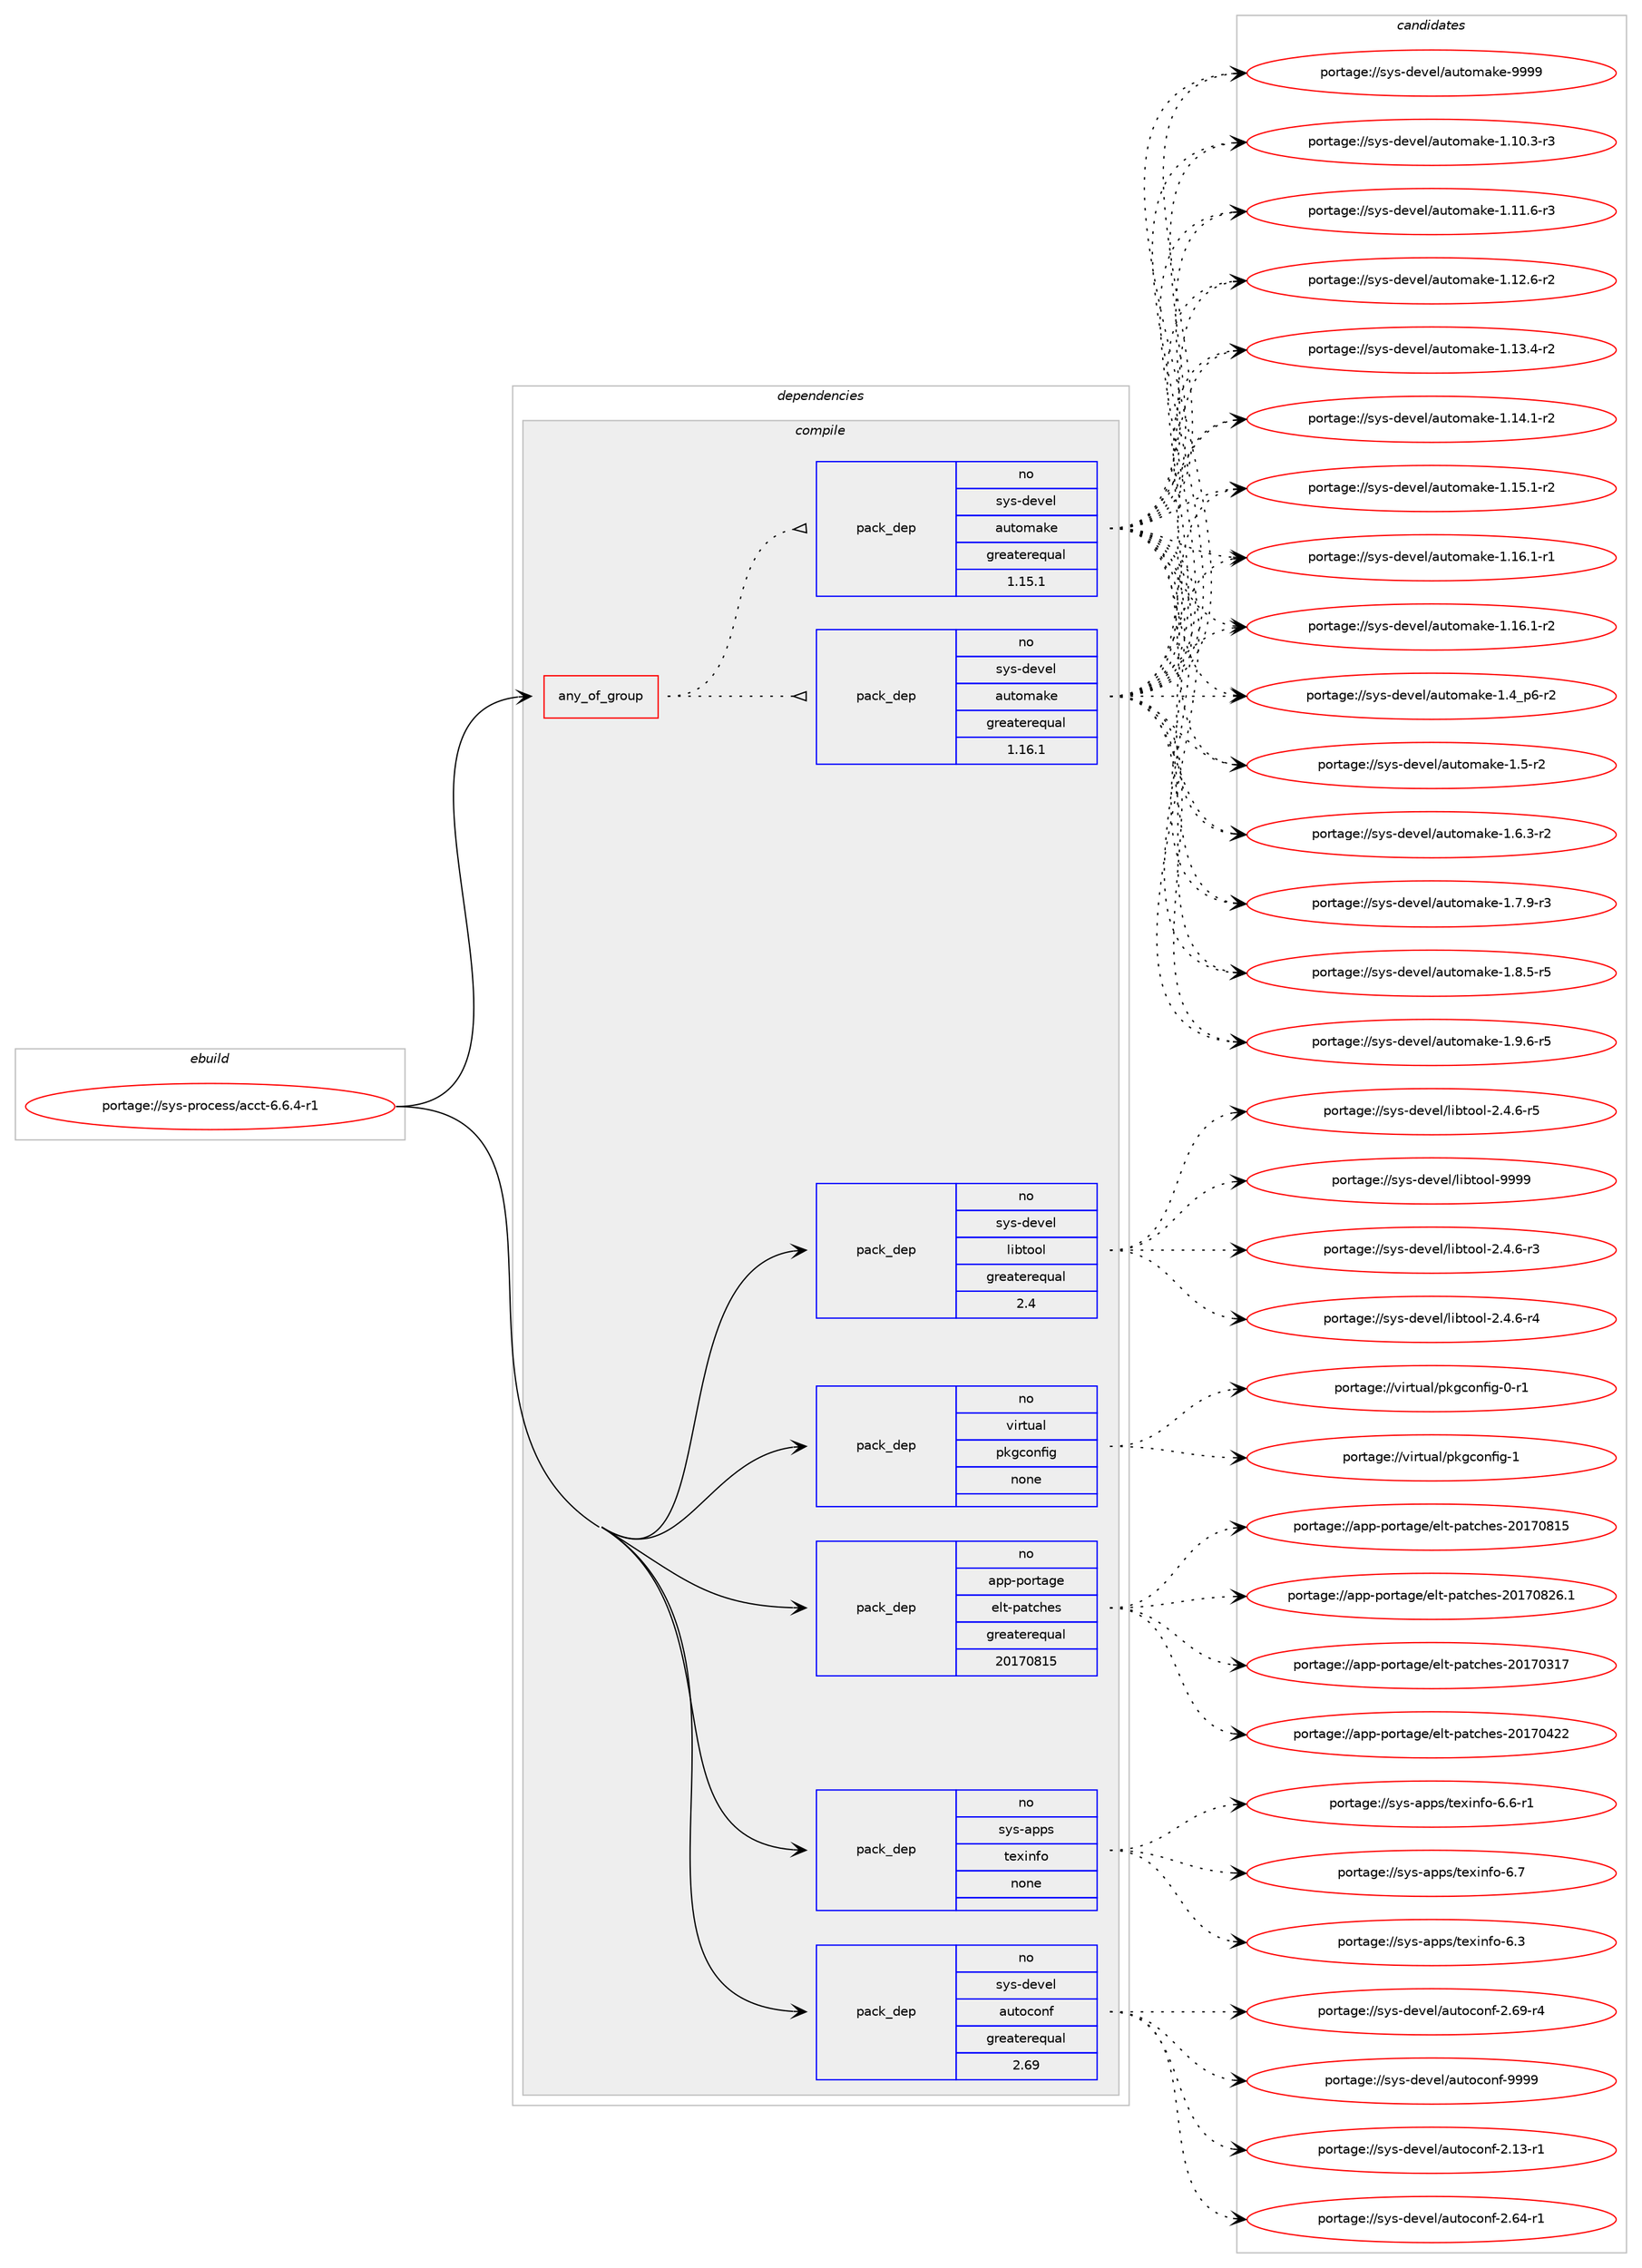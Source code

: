 digraph prolog {

# *************
# Graph options
# *************

newrank=true;
concentrate=true;
compound=true;
graph [rankdir=LR,fontname=Helvetica,fontsize=10,ranksep=1.5];#, ranksep=2.5, nodesep=0.2];
edge  [arrowhead=vee];
node  [fontname=Helvetica,fontsize=10];

# **********
# The ebuild
# **********

subgraph cluster_leftcol {
color=gray;
rank=same;
label=<<i>ebuild</i>>;
id [label="portage://sys-process/acct-6.6.4-r1", color=red, width=4, href="../sys-process/acct-6.6.4-r1.svg"];
}

# ****************
# The dependencies
# ****************

subgraph cluster_midcol {
color=gray;
label=<<i>dependencies</i>>;
subgraph cluster_compile {
fillcolor="#eeeeee";
style=filled;
label=<<i>compile</i>>;
subgraph any7053 {
dependency432916 [label=<<TABLE BORDER="0" CELLBORDER="1" CELLSPACING="0" CELLPADDING="4"><TR><TD CELLPADDING="10">any_of_group</TD></TR></TABLE>>, shape=none, color=red];subgraph pack320820 {
dependency432917 [label=<<TABLE BORDER="0" CELLBORDER="1" CELLSPACING="0" CELLPADDING="4" WIDTH="220"><TR><TD ROWSPAN="6" CELLPADDING="30">pack_dep</TD></TR><TR><TD WIDTH="110">no</TD></TR><TR><TD>sys-devel</TD></TR><TR><TD>automake</TD></TR><TR><TD>greaterequal</TD></TR><TR><TD>1.16.1</TD></TR></TABLE>>, shape=none, color=blue];
}
dependency432916:e -> dependency432917:w [weight=20,style="dotted",arrowhead="oinv"];
subgraph pack320821 {
dependency432918 [label=<<TABLE BORDER="0" CELLBORDER="1" CELLSPACING="0" CELLPADDING="4" WIDTH="220"><TR><TD ROWSPAN="6" CELLPADDING="30">pack_dep</TD></TR><TR><TD WIDTH="110">no</TD></TR><TR><TD>sys-devel</TD></TR><TR><TD>automake</TD></TR><TR><TD>greaterequal</TD></TR><TR><TD>1.15.1</TD></TR></TABLE>>, shape=none, color=blue];
}
dependency432916:e -> dependency432918:w [weight=20,style="dotted",arrowhead="oinv"];
}
id:e -> dependency432916:w [weight=20,style="solid",arrowhead="vee"];
subgraph pack320822 {
dependency432919 [label=<<TABLE BORDER="0" CELLBORDER="1" CELLSPACING="0" CELLPADDING="4" WIDTH="220"><TR><TD ROWSPAN="6" CELLPADDING="30">pack_dep</TD></TR><TR><TD WIDTH="110">no</TD></TR><TR><TD>app-portage</TD></TR><TR><TD>elt-patches</TD></TR><TR><TD>greaterequal</TD></TR><TR><TD>20170815</TD></TR></TABLE>>, shape=none, color=blue];
}
id:e -> dependency432919:w [weight=20,style="solid",arrowhead="vee"];
subgraph pack320823 {
dependency432920 [label=<<TABLE BORDER="0" CELLBORDER="1" CELLSPACING="0" CELLPADDING="4" WIDTH="220"><TR><TD ROWSPAN="6" CELLPADDING="30">pack_dep</TD></TR><TR><TD WIDTH="110">no</TD></TR><TR><TD>sys-apps</TD></TR><TR><TD>texinfo</TD></TR><TR><TD>none</TD></TR><TR><TD></TD></TR></TABLE>>, shape=none, color=blue];
}
id:e -> dependency432920:w [weight=20,style="solid",arrowhead="vee"];
subgraph pack320824 {
dependency432921 [label=<<TABLE BORDER="0" CELLBORDER="1" CELLSPACING="0" CELLPADDING="4" WIDTH="220"><TR><TD ROWSPAN="6" CELLPADDING="30">pack_dep</TD></TR><TR><TD WIDTH="110">no</TD></TR><TR><TD>sys-devel</TD></TR><TR><TD>autoconf</TD></TR><TR><TD>greaterequal</TD></TR><TR><TD>2.69</TD></TR></TABLE>>, shape=none, color=blue];
}
id:e -> dependency432921:w [weight=20,style="solid",arrowhead="vee"];
subgraph pack320825 {
dependency432922 [label=<<TABLE BORDER="0" CELLBORDER="1" CELLSPACING="0" CELLPADDING="4" WIDTH="220"><TR><TD ROWSPAN="6" CELLPADDING="30">pack_dep</TD></TR><TR><TD WIDTH="110">no</TD></TR><TR><TD>sys-devel</TD></TR><TR><TD>libtool</TD></TR><TR><TD>greaterequal</TD></TR><TR><TD>2.4</TD></TR></TABLE>>, shape=none, color=blue];
}
id:e -> dependency432922:w [weight=20,style="solid",arrowhead="vee"];
subgraph pack320826 {
dependency432923 [label=<<TABLE BORDER="0" CELLBORDER="1" CELLSPACING="0" CELLPADDING="4" WIDTH="220"><TR><TD ROWSPAN="6" CELLPADDING="30">pack_dep</TD></TR><TR><TD WIDTH="110">no</TD></TR><TR><TD>virtual</TD></TR><TR><TD>pkgconfig</TD></TR><TR><TD>none</TD></TR><TR><TD></TD></TR></TABLE>>, shape=none, color=blue];
}
id:e -> dependency432923:w [weight=20,style="solid",arrowhead="vee"];
}
subgraph cluster_compileandrun {
fillcolor="#eeeeee";
style=filled;
label=<<i>compile and run</i>>;
}
subgraph cluster_run {
fillcolor="#eeeeee";
style=filled;
label=<<i>run</i>>;
}
}

# **************
# The candidates
# **************

subgraph cluster_choices {
rank=same;
color=gray;
label=<<i>candidates</i>>;

subgraph choice320820 {
color=black;
nodesep=1;
choiceportage11512111545100101118101108479711711611110997107101454946494846514511451 [label="portage://sys-devel/automake-1.10.3-r3", color=red, width=4,href="../sys-devel/automake-1.10.3-r3.svg"];
choiceportage11512111545100101118101108479711711611110997107101454946494946544511451 [label="portage://sys-devel/automake-1.11.6-r3", color=red, width=4,href="../sys-devel/automake-1.11.6-r3.svg"];
choiceportage11512111545100101118101108479711711611110997107101454946495046544511450 [label="portage://sys-devel/automake-1.12.6-r2", color=red, width=4,href="../sys-devel/automake-1.12.6-r2.svg"];
choiceportage11512111545100101118101108479711711611110997107101454946495146524511450 [label="portage://sys-devel/automake-1.13.4-r2", color=red, width=4,href="../sys-devel/automake-1.13.4-r2.svg"];
choiceportage11512111545100101118101108479711711611110997107101454946495246494511450 [label="portage://sys-devel/automake-1.14.1-r2", color=red, width=4,href="../sys-devel/automake-1.14.1-r2.svg"];
choiceportage11512111545100101118101108479711711611110997107101454946495346494511450 [label="portage://sys-devel/automake-1.15.1-r2", color=red, width=4,href="../sys-devel/automake-1.15.1-r2.svg"];
choiceportage11512111545100101118101108479711711611110997107101454946495446494511449 [label="portage://sys-devel/automake-1.16.1-r1", color=red, width=4,href="../sys-devel/automake-1.16.1-r1.svg"];
choiceportage11512111545100101118101108479711711611110997107101454946495446494511450 [label="portage://sys-devel/automake-1.16.1-r2", color=red, width=4,href="../sys-devel/automake-1.16.1-r2.svg"];
choiceportage115121115451001011181011084797117116111109971071014549465295112544511450 [label="portage://sys-devel/automake-1.4_p6-r2", color=red, width=4,href="../sys-devel/automake-1.4_p6-r2.svg"];
choiceportage11512111545100101118101108479711711611110997107101454946534511450 [label="portage://sys-devel/automake-1.5-r2", color=red, width=4,href="../sys-devel/automake-1.5-r2.svg"];
choiceportage115121115451001011181011084797117116111109971071014549465446514511450 [label="portage://sys-devel/automake-1.6.3-r2", color=red, width=4,href="../sys-devel/automake-1.6.3-r2.svg"];
choiceportage115121115451001011181011084797117116111109971071014549465546574511451 [label="portage://sys-devel/automake-1.7.9-r3", color=red, width=4,href="../sys-devel/automake-1.7.9-r3.svg"];
choiceportage115121115451001011181011084797117116111109971071014549465646534511453 [label="portage://sys-devel/automake-1.8.5-r5", color=red, width=4,href="../sys-devel/automake-1.8.5-r5.svg"];
choiceportage115121115451001011181011084797117116111109971071014549465746544511453 [label="portage://sys-devel/automake-1.9.6-r5", color=red, width=4,href="../sys-devel/automake-1.9.6-r5.svg"];
choiceportage115121115451001011181011084797117116111109971071014557575757 [label="portage://sys-devel/automake-9999", color=red, width=4,href="../sys-devel/automake-9999.svg"];
dependency432917:e -> choiceportage11512111545100101118101108479711711611110997107101454946494846514511451:w [style=dotted,weight="100"];
dependency432917:e -> choiceportage11512111545100101118101108479711711611110997107101454946494946544511451:w [style=dotted,weight="100"];
dependency432917:e -> choiceportage11512111545100101118101108479711711611110997107101454946495046544511450:w [style=dotted,weight="100"];
dependency432917:e -> choiceportage11512111545100101118101108479711711611110997107101454946495146524511450:w [style=dotted,weight="100"];
dependency432917:e -> choiceportage11512111545100101118101108479711711611110997107101454946495246494511450:w [style=dotted,weight="100"];
dependency432917:e -> choiceportage11512111545100101118101108479711711611110997107101454946495346494511450:w [style=dotted,weight="100"];
dependency432917:e -> choiceportage11512111545100101118101108479711711611110997107101454946495446494511449:w [style=dotted,weight="100"];
dependency432917:e -> choiceportage11512111545100101118101108479711711611110997107101454946495446494511450:w [style=dotted,weight="100"];
dependency432917:e -> choiceportage115121115451001011181011084797117116111109971071014549465295112544511450:w [style=dotted,weight="100"];
dependency432917:e -> choiceportage11512111545100101118101108479711711611110997107101454946534511450:w [style=dotted,weight="100"];
dependency432917:e -> choiceportage115121115451001011181011084797117116111109971071014549465446514511450:w [style=dotted,weight="100"];
dependency432917:e -> choiceportage115121115451001011181011084797117116111109971071014549465546574511451:w [style=dotted,weight="100"];
dependency432917:e -> choiceportage115121115451001011181011084797117116111109971071014549465646534511453:w [style=dotted,weight="100"];
dependency432917:e -> choiceportage115121115451001011181011084797117116111109971071014549465746544511453:w [style=dotted,weight="100"];
dependency432917:e -> choiceportage115121115451001011181011084797117116111109971071014557575757:w [style=dotted,weight="100"];
}
subgraph choice320821 {
color=black;
nodesep=1;
choiceportage11512111545100101118101108479711711611110997107101454946494846514511451 [label="portage://sys-devel/automake-1.10.3-r3", color=red, width=4,href="../sys-devel/automake-1.10.3-r3.svg"];
choiceportage11512111545100101118101108479711711611110997107101454946494946544511451 [label="portage://sys-devel/automake-1.11.6-r3", color=red, width=4,href="../sys-devel/automake-1.11.6-r3.svg"];
choiceportage11512111545100101118101108479711711611110997107101454946495046544511450 [label="portage://sys-devel/automake-1.12.6-r2", color=red, width=4,href="../sys-devel/automake-1.12.6-r2.svg"];
choiceportage11512111545100101118101108479711711611110997107101454946495146524511450 [label="portage://sys-devel/automake-1.13.4-r2", color=red, width=4,href="../sys-devel/automake-1.13.4-r2.svg"];
choiceportage11512111545100101118101108479711711611110997107101454946495246494511450 [label="portage://sys-devel/automake-1.14.1-r2", color=red, width=4,href="../sys-devel/automake-1.14.1-r2.svg"];
choiceportage11512111545100101118101108479711711611110997107101454946495346494511450 [label="portage://sys-devel/automake-1.15.1-r2", color=red, width=4,href="../sys-devel/automake-1.15.1-r2.svg"];
choiceportage11512111545100101118101108479711711611110997107101454946495446494511449 [label="portage://sys-devel/automake-1.16.1-r1", color=red, width=4,href="../sys-devel/automake-1.16.1-r1.svg"];
choiceportage11512111545100101118101108479711711611110997107101454946495446494511450 [label="portage://sys-devel/automake-1.16.1-r2", color=red, width=4,href="../sys-devel/automake-1.16.1-r2.svg"];
choiceportage115121115451001011181011084797117116111109971071014549465295112544511450 [label="portage://sys-devel/automake-1.4_p6-r2", color=red, width=4,href="../sys-devel/automake-1.4_p6-r2.svg"];
choiceportage11512111545100101118101108479711711611110997107101454946534511450 [label="portage://sys-devel/automake-1.5-r2", color=red, width=4,href="../sys-devel/automake-1.5-r2.svg"];
choiceportage115121115451001011181011084797117116111109971071014549465446514511450 [label="portage://sys-devel/automake-1.6.3-r2", color=red, width=4,href="../sys-devel/automake-1.6.3-r2.svg"];
choiceportage115121115451001011181011084797117116111109971071014549465546574511451 [label="portage://sys-devel/automake-1.7.9-r3", color=red, width=4,href="../sys-devel/automake-1.7.9-r3.svg"];
choiceportage115121115451001011181011084797117116111109971071014549465646534511453 [label="portage://sys-devel/automake-1.8.5-r5", color=red, width=4,href="../sys-devel/automake-1.8.5-r5.svg"];
choiceportage115121115451001011181011084797117116111109971071014549465746544511453 [label="portage://sys-devel/automake-1.9.6-r5", color=red, width=4,href="../sys-devel/automake-1.9.6-r5.svg"];
choiceportage115121115451001011181011084797117116111109971071014557575757 [label="portage://sys-devel/automake-9999", color=red, width=4,href="../sys-devel/automake-9999.svg"];
dependency432918:e -> choiceportage11512111545100101118101108479711711611110997107101454946494846514511451:w [style=dotted,weight="100"];
dependency432918:e -> choiceportage11512111545100101118101108479711711611110997107101454946494946544511451:w [style=dotted,weight="100"];
dependency432918:e -> choiceportage11512111545100101118101108479711711611110997107101454946495046544511450:w [style=dotted,weight="100"];
dependency432918:e -> choiceportage11512111545100101118101108479711711611110997107101454946495146524511450:w [style=dotted,weight="100"];
dependency432918:e -> choiceportage11512111545100101118101108479711711611110997107101454946495246494511450:w [style=dotted,weight="100"];
dependency432918:e -> choiceportage11512111545100101118101108479711711611110997107101454946495346494511450:w [style=dotted,weight="100"];
dependency432918:e -> choiceportage11512111545100101118101108479711711611110997107101454946495446494511449:w [style=dotted,weight="100"];
dependency432918:e -> choiceportage11512111545100101118101108479711711611110997107101454946495446494511450:w [style=dotted,weight="100"];
dependency432918:e -> choiceportage115121115451001011181011084797117116111109971071014549465295112544511450:w [style=dotted,weight="100"];
dependency432918:e -> choiceportage11512111545100101118101108479711711611110997107101454946534511450:w [style=dotted,weight="100"];
dependency432918:e -> choiceportage115121115451001011181011084797117116111109971071014549465446514511450:w [style=dotted,weight="100"];
dependency432918:e -> choiceportage115121115451001011181011084797117116111109971071014549465546574511451:w [style=dotted,weight="100"];
dependency432918:e -> choiceportage115121115451001011181011084797117116111109971071014549465646534511453:w [style=dotted,weight="100"];
dependency432918:e -> choiceportage115121115451001011181011084797117116111109971071014549465746544511453:w [style=dotted,weight="100"];
dependency432918:e -> choiceportage115121115451001011181011084797117116111109971071014557575757:w [style=dotted,weight="100"];
}
subgraph choice320822 {
color=black;
nodesep=1;
choiceportage97112112451121111141169710310147101108116451129711699104101115455048495548514955 [label="portage://app-portage/elt-patches-20170317", color=red, width=4,href="../app-portage/elt-patches-20170317.svg"];
choiceportage97112112451121111141169710310147101108116451129711699104101115455048495548525050 [label="portage://app-portage/elt-patches-20170422", color=red, width=4,href="../app-portage/elt-patches-20170422.svg"];
choiceportage97112112451121111141169710310147101108116451129711699104101115455048495548564953 [label="portage://app-portage/elt-patches-20170815", color=red, width=4,href="../app-portage/elt-patches-20170815.svg"];
choiceportage971121124511211111411697103101471011081164511297116991041011154550484955485650544649 [label="portage://app-portage/elt-patches-20170826.1", color=red, width=4,href="../app-portage/elt-patches-20170826.1.svg"];
dependency432919:e -> choiceportage97112112451121111141169710310147101108116451129711699104101115455048495548514955:w [style=dotted,weight="100"];
dependency432919:e -> choiceportage97112112451121111141169710310147101108116451129711699104101115455048495548525050:w [style=dotted,weight="100"];
dependency432919:e -> choiceportage97112112451121111141169710310147101108116451129711699104101115455048495548564953:w [style=dotted,weight="100"];
dependency432919:e -> choiceportage971121124511211111411697103101471011081164511297116991041011154550484955485650544649:w [style=dotted,weight="100"];
}
subgraph choice320823 {
color=black;
nodesep=1;
choiceportage11512111545971121121154711610112010511010211145544651 [label="portage://sys-apps/texinfo-6.3", color=red, width=4,href="../sys-apps/texinfo-6.3.svg"];
choiceportage115121115459711211211547116101120105110102111455446544511449 [label="portage://sys-apps/texinfo-6.6-r1", color=red, width=4,href="../sys-apps/texinfo-6.6-r1.svg"];
choiceportage11512111545971121121154711610112010511010211145544655 [label="portage://sys-apps/texinfo-6.7", color=red, width=4,href="../sys-apps/texinfo-6.7.svg"];
dependency432920:e -> choiceportage11512111545971121121154711610112010511010211145544651:w [style=dotted,weight="100"];
dependency432920:e -> choiceportage115121115459711211211547116101120105110102111455446544511449:w [style=dotted,weight="100"];
dependency432920:e -> choiceportage11512111545971121121154711610112010511010211145544655:w [style=dotted,weight="100"];
}
subgraph choice320824 {
color=black;
nodesep=1;
choiceportage1151211154510010111810110847971171161119911111010245504649514511449 [label="portage://sys-devel/autoconf-2.13-r1", color=red, width=4,href="../sys-devel/autoconf-2.13-r1.svg"];
choiceportage1151211154510010111810110847971171161119911111010245504654524511449 [label="portage://sys-devel/autoconf-2.64-r1", color=red, width=4,href="../sys-devel/autoconf-2.64-r1.svg"];
choiceportage1151211154510010111810110847971171161119911111010245504654574511452 [label="portage://sys-devel/autoconf-2.69-r4", color=red, width=4,href="../sys-devel/autoconf-2.69-r4.svg"];
choiceportage115121115451001011181011084797117116111991111101024557575757 [label="portage://sys-devel/autoconf-9999", color=red, width=4,href="../sys-devel/autoconf-9999.svg"];
dependency432921:e -> choiceportage1151211154510010111810110847971171161119911111010245504649514511449:w [style=dotted,weight="100"];
dependency432921:e -> choiceportage1151211154510010111810110847971171161119911111010245504654524511449:w [style=dotted,weight="100"];
dependency432921:e -> choiceportage1151211154510010111810110847971171161119911111010245504654574511452:w [style=dotted,weight="100"];
dependency432921:e -> choiceportage115121115451001011181011084797117116111991111101024557575757:w [style=dotted,weight="100"];
}
subgraph choice320825 {
color=black;
nodesep=1;
choiceportage1151211154510010111810110847108105981161111111084550465246544511451 [label="portage://sys-devel/libtool-2.4.6-r3", color=red, width=4,href="../sys-devel/libtool-2.4.6-r3.svg"];
choiceportage1151211154510010111810110847108105981161111111084550465246544511452 [label="portage://sys-devel/libtool-2.4.6-r4", color=red, width=4,href="../sys-devel/libtool-2.4.6-r4.svg"];
choiceportage1151211154510010111810110847108105981161111111084550465246544511453 [label="portage://sys-devel/libtool-2.4.6-r5", color=red, width=4,href="../sys-devel/libtool-2.4.6-r5.svg"];
choiceportage1151211154510010111810110847108105981161111111084557575757 [label="portage://sys-devel/libtool-9999", color=red, width=4,href="../sys-devel/libtool-9999.svg"];
dependency432922:e -> choiceportage1151211154510010111810110847108105981161111111084550465246544511451:w [style=dotted,weight="100"];
dependency432922:e -> choiceportage1151211154510010111810110847108105981161111111084550465246544511452:w [style=dotted,weight="100"];
dependency432922:e -> choiceportage1151211154510010111810110847108105981161111111084550465246544511453:w [style=dotted,weight="100"];
dependency432922:e -> choiceportage1151211154510010111810110847108105981161111111084557575757:w [style=dotted,weight="100"];
}
subgraph choice320826 {
color=black;
nodesep=1;
choiceportage11810511411611797108471121071039911111010210510345484511449 [label="portage://virtual/pkgconfig-0-r1", color=red, width=4,href="../virtual/pkgconfig-0-r1.svg"];
choiceportage1181051141161179710847112107103991111101021051034549 [label="portage://virtual/pkgconfig-1", color=red, width=4,href="../virtual/pkgconfig-1.svg"];
dependency432923:e -> choiceportage11810511411611797108471121071039911111010210510345484511449:w [style=dotted,weight="100"];
dependency432923:e -> choiceportage1181051141161179710847112107103991111101021051034549:w [style=dotted,weight="100"];
}
}

}
